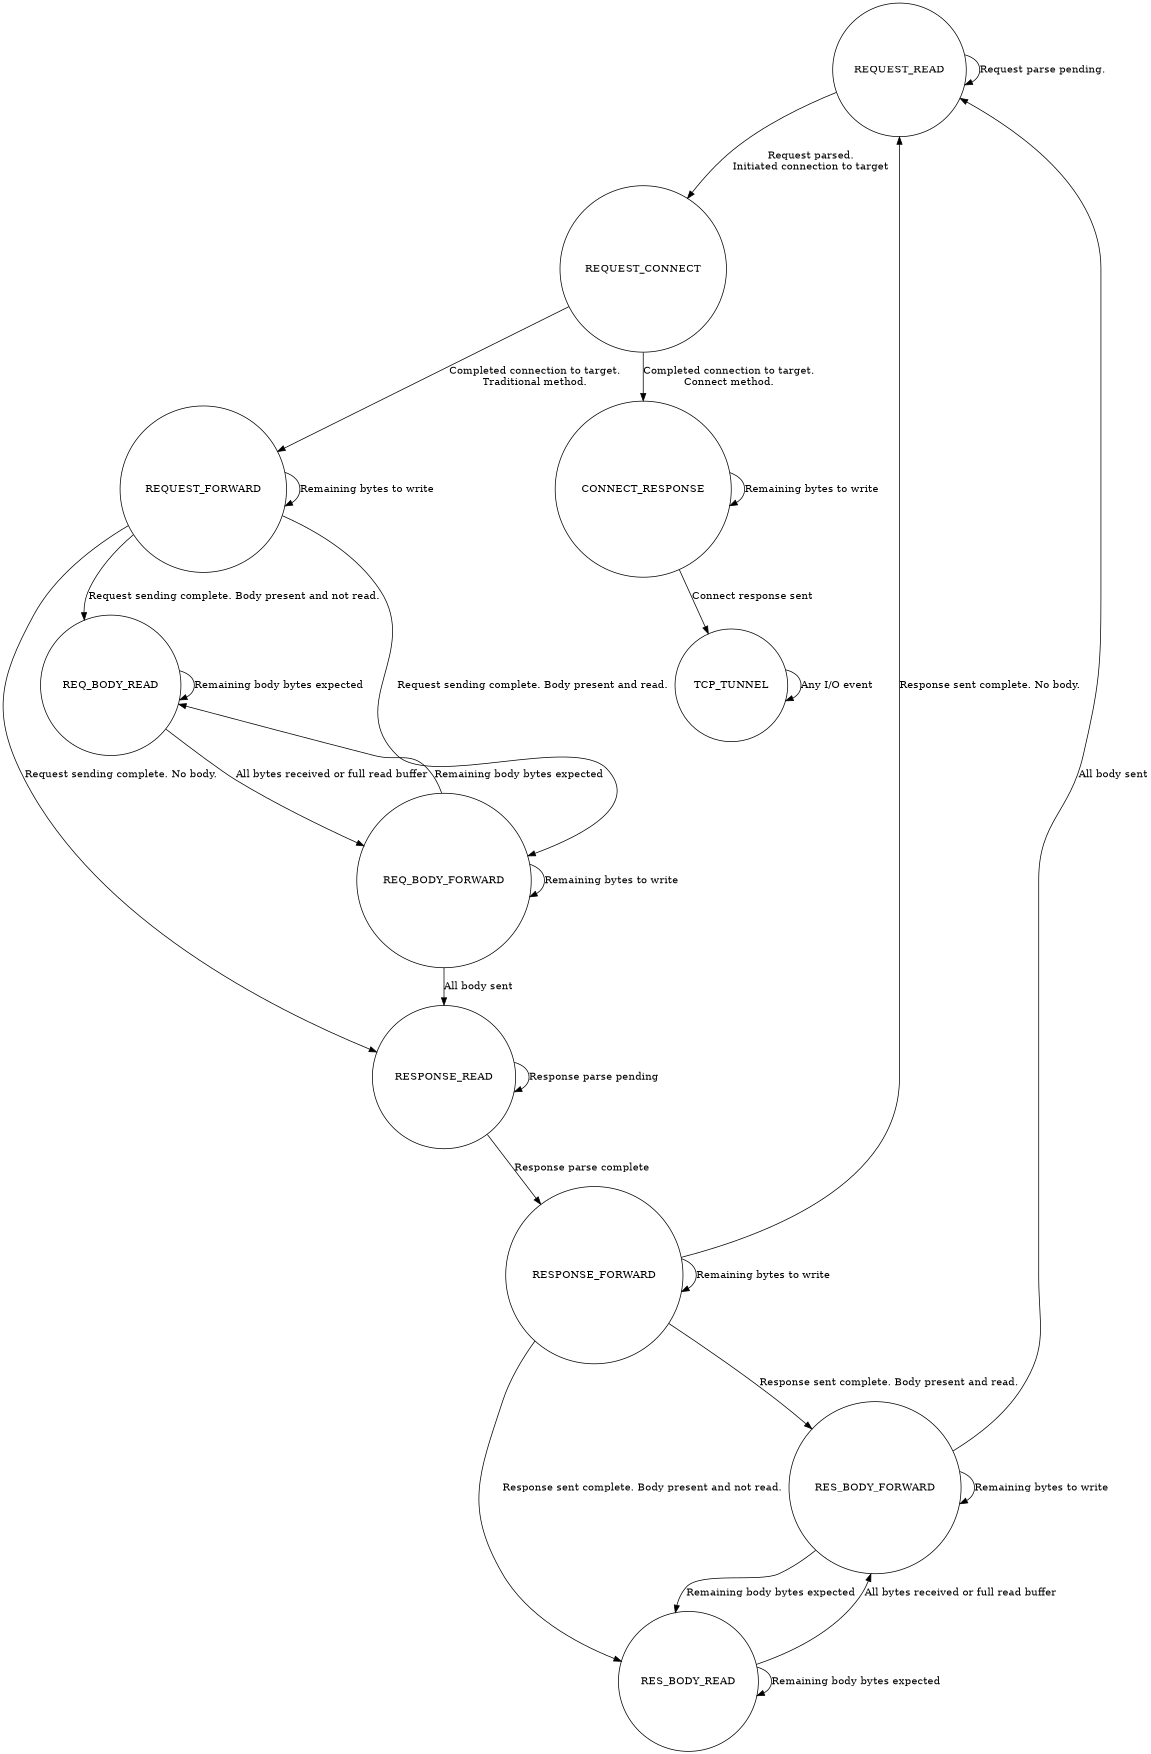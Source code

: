 digraph g {
    //rankdir=LR;
    //size= "8.27,11.69";
    size="8.27,11.69" ratio="compress"
    margin=0;
    node                    [shape = circle];    
    
    REQUEST_READ -> REQUEST_READ            [label="Request parse pending."]
    REQUEST_READ -> REQUEST_CONNECT         [label="Request parsed.\nInitiated connection to target"]

    REQUEST_CONNECT -> REQUEST_FORWARD      [label="Completed connection to target.\nTraditional method."]
    REQUEST_CONNECT -> CONNECT_RESPONSE     [label="Completed connection to target.\nConnect method."]

    REQUEST_FORWARD -> REQUEST_FORWARD      [label="Remaining bytes to write"]
    REQUEST_FORWARD -> RESPONSE_READ        [label="Request sending complete. No body."]
    REQUEST_FORWARD -> REQ_BODY_READ        [label="Request sending complete. Body present and not read."]
    REQUEST_FORWARD -> REQ_BODY_FORWARD     [label="Request sending complete. Body present and read."]

    REQ_BODY_READ -> REQ_BODY_READ          [label="Remaining body bytes expected"]
    REQ_BODY_READ -> REQ_BODY_FORWARD       [label="All bytes received or full read buffer"]

    REQ_BODY_FORWARD -> REQ_BODY_FORWARD    [label="Remaining bytes to write"]
    REQ_BODY_FORWARD -> REQ_BODY_READ       [label="Remaining body bytes expected"]
    REQ_BODY_FORWARD -> RESPONSE_READ       [label="All body sent"]

    // ---------------------------------------------------------------------------------------

    RESPONSE_READ -> RESPONSE_READ          [label="Response parse pending"]
    RESPONSE_READ -> RESPONSE_FORWARD       [label="Response parse complete"]

    RESPONSE_FORWARD -> RESPONSE_FORWARD    [label="Remaining bytes to write"]
    RESPONSE_FORWARD -> REQUEST_READ        [label="Response sent complete. No body."]
    RESPONSE_FORWARD -> RES_BODY_READ       [label="Response sent complete. Body present and not read."]
    RESPONSE_FORWARD -> RES_BODY_FORWARD    [label="Response sent complete. Body present and read."]

    RES_BODY_READ -> RES_BODY_READ          [label="Remaining body bytes expected"]
    RES_BODY_READ -> RES_BODY_FORWARD       [label="All bytes received or full read buffer"]

    RES_BODY_FORWARD -> RES_BODY_FORWARD    [label="Remaining bytes to write"]
    RES_BODY_FORWARD -> RES_BODY_READ       [label="Remaining body bytes expected"]
    RES_BODY_FORWARD -> REQUEST_READ        [label="All body sent"]

    // ---------------------------------------------------------------------------------------

    CONNECT_RESPONSE -> CONNECT_RESPONSE    [label="Remaining bytes to write"]
    CONNECT_RESPONSE -> TCP_TUNNEL          [label="Connect response sent"]

    TCP_TUNNEL -> TCP_TUNNEL                [label="Any I/O event"]
}
